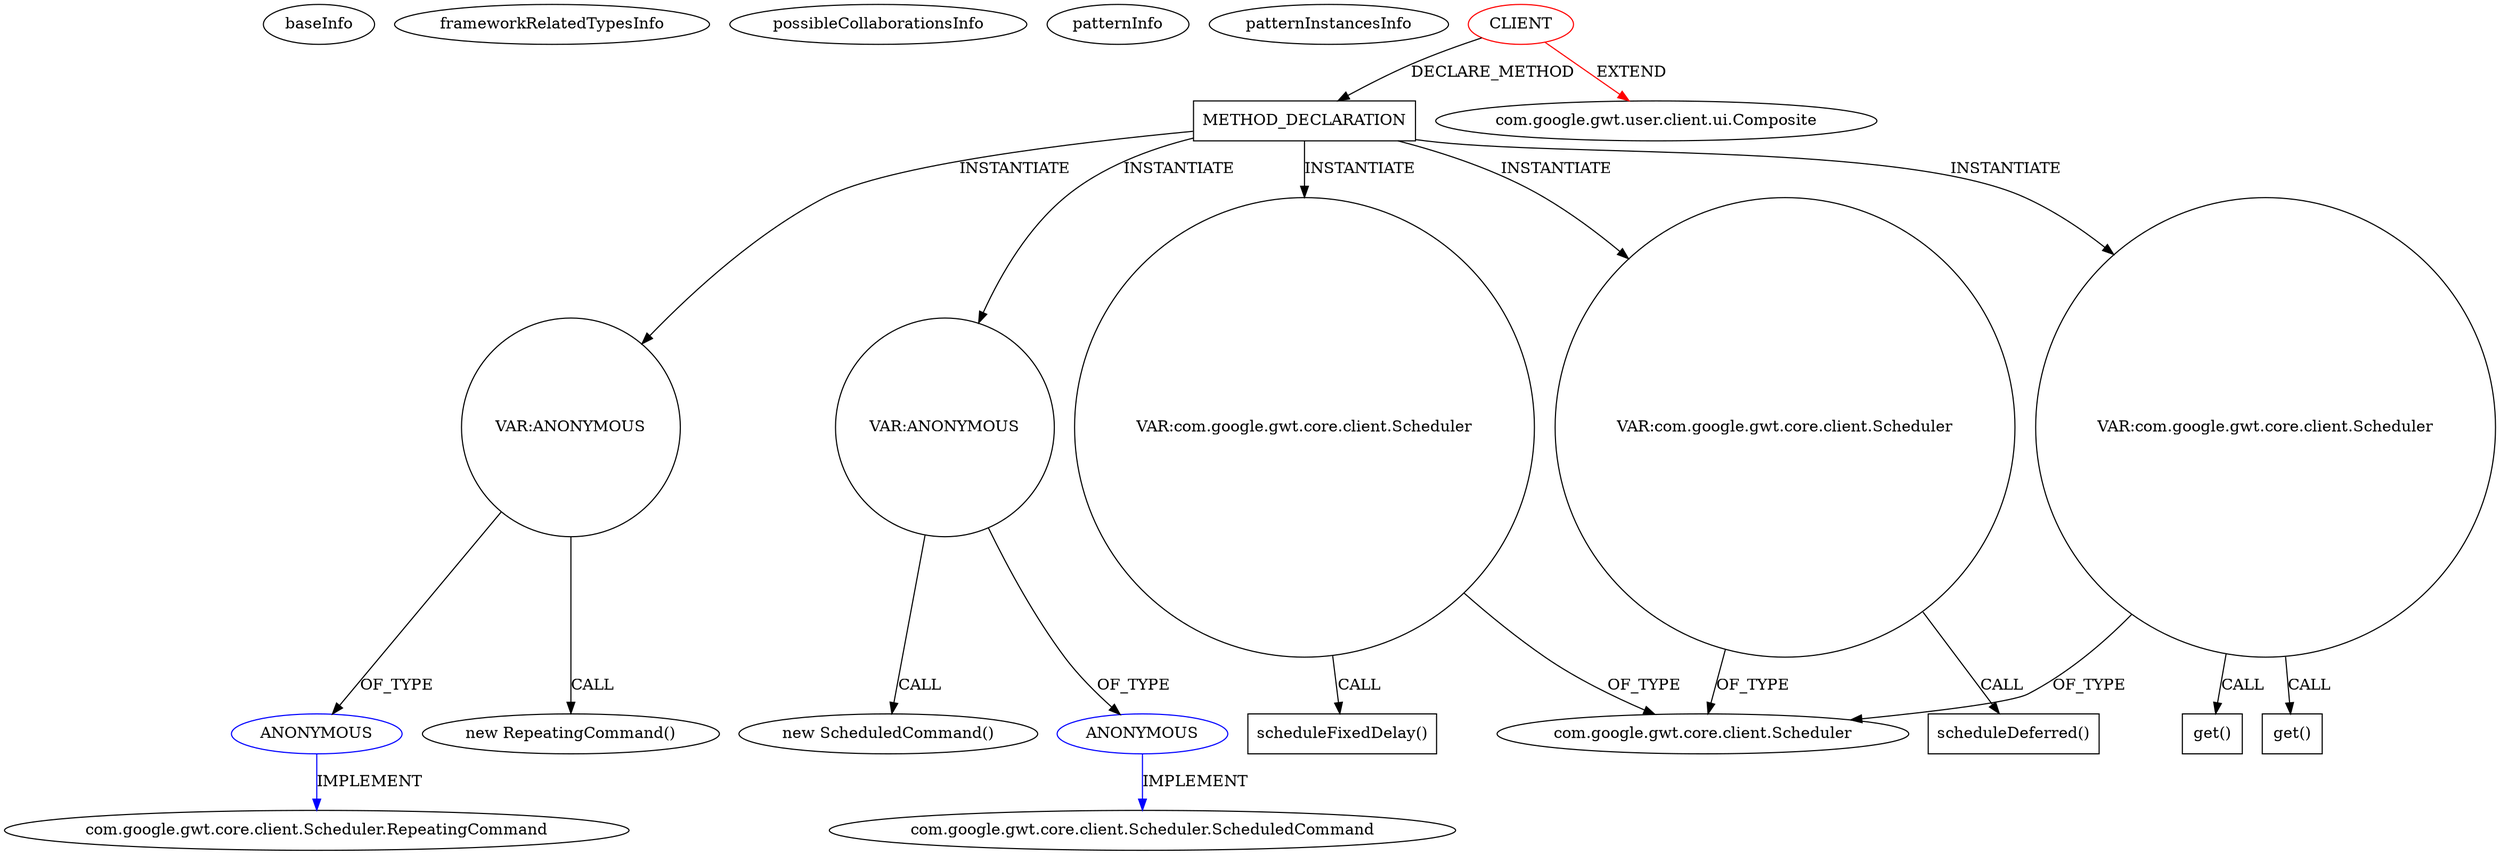 digraph {
baseInfo[graphId=1641,category="pattern",isAnonymous=false,possibleRelation=true]
frameworkRelatedTypesInfo[0="com.google.gwt.user.client.ui.Composite"]
possibleCollaborationsInfo[0="1641~INSTANTIATION-CLIENT_METHOD_DECLARATION-~com.google.gwt.user.client.ui.Composite ~com.google.gwt.core.client.Scheduler.RepeatingCommand ~false~true",1="1641~INSTANTIATION-CLIENT_METHOD_DECLARATION-~com.google.gwt.user.client.ui.Composite ~com.google.gwt.core.client.Scheduler.ScheduledCommand ~false~true"]
patternInfo[frequency=2.0,patternRootClient=0]
patternInstancesInfo[0="ashtonthomas-gwt-fast-touch-press~/ashtonthomas-gwt-fast-touch-press/gwt-fast-touch-press-master/src/io/ashton/fastpress/client/TestSlowPressElement.java~TestSlowPressElement~736",1="ashtonthomas-gwt-fast-touch-press~/ashtonthomas-gwt-fast-touch-press/gwt-fast-touch-press-master/src/io/ashton/fastpress/client/fast/FastPressElement.java~FastPressElement~754"]
29[label="new RepeatingCommand()",vertexType="CONSTRUCTOR_CALL",isFrameworkType=false]
30[label="VAR:ANONYMOUS",vertexType="VARIABLE_EXPRESION",isFrameworkType=false,shape=circle]
31[label="ANONYMOUS",vertexType="REFERENCE_ANONYMOUS_DECLARATION",isFrameworkType=false,color=blue]
32[label="com.google.gwt.core.client.Scheduler.RepeatingCommand",vertexType="FRAMEWORK_INTERFACE_TYPE",isFrameworkType=false]
10[label="METHOD_DECLARATION",vertexType="CLIENT_METHOD_DECLARATION",isFrameworkType=false,shape=box]
0[label="CLIENT",vertexType="ROOT_CLIENT_CLASS_DECLARATION",isFrameworkType=false,color=red]
1[label="com.google.gwt.user.client.ui.Composite",vertexType="FRAMEWORK_CLASS_TYPE",isFrameworkType=false]
18[label="VAR:ANONYMOUS",vertexType="VARIABLE_EXPRESION",isFrameworkType=false,shape=circle]
19[label="ANONYMOUS",vertexType="REFERENCE_ANONYMOUS_DECLARATION",isFrameworkType=false,color=blue]
20[label="com.google.gwt.core.client.Scheduler.ScheduledCommand",vertexType="FRAMEWORK_INTERFACE_TYPE",isFrameworkType=false]
24[label="VAR:com.google.gwt.core.client.Scheduler",vertexType="VARIABLE_EXPRESION",isFrameworkType=false,shape=circle]
25[label="scheduleFixedDelay()",vertexType="INSIDE_CALL",isFrameworkType=false,shape=box]
13[label="com.google.gwt.core.client.Scheduler",vertexType="FRAMEWORK_CLASS_TYPE",isFrameworkType=false]
17[label="new ScheduledCommand()",vertexType="CONSTRUCTOR_CALL",isFrameworkType=false]
11[label="VAR:com.google.gwt.core.client.Scheduler",vertexType="VARIABLE_EXPRESION",isFrameworkType=false,shape=circle]
12[label="scheduleDeferred()",vertexType="INSIDE_CALL",isFrameworkType=false,shape=box]
14[label="VAR:com.google.gwt.core.client.Scheduler",vertexType="VARIABLE_EXPRESION",isFrameworkType=false,shape=circle]
15[label="get()",vertexType="INSIDE_CALL",isFrameworkType=false,shape=box]
28[label="get()",vertexType="INSIDE_CALL",isFrameworkType=false,shape=box]
10->24[label="INSTANTIATE"]
30->31[label="OF_TYPE"]
0->10[label="DECLARE_METHOD"]
19->20[label="IMPLEMENT",color=blue]
24->25[label="CALL"]
10->18[label="INSTANTIATE"]
30->29[label="CALL"]
10->30[label="INSTANTIATE"]
10->14[label="INSTANTIATE"]
11->12[label="CALL"]
14->15[label="CALL"]
0->1[label="EXTEND",color=red]
31->32[label="IMPLEMENT",color=blue]
18->19[label="OF_TYPE"]
11->13[label="OF_TYPE"]
10->11[label="INSTANTIATE"]
14->28[label="CALL"]
24->13[label="OF_TYPE"]
14->13[label="OF_TYPE"]
18->17[label="CALL"]
}
